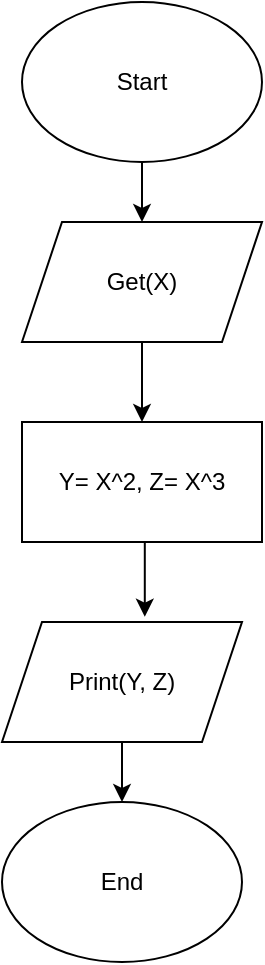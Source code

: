 <mxfile version="20.8.3" type="github">
  <diagram id="C5RBs43oDa-KdzZeNtuy" name="Page-1">
    <mxGraphModel dx="1468" dy="886" grid="1" gridSize="10" guides="1" tooltips="1" connect="1" arrows="1" fold="1" page="1" pageScale="1" pageWidth="827" pageHeight="1169" math="0" shadow="0">
      <root>
        <mxCell id="WIyWlLk6GJQsqaUBKTNV-0" />
        <mxCell id="WIyWlLk6GJQsqaUBKTNV-1" parent="WIyWlLk6GJQsqaUBKTNV-0" />
        <mxCell id="QRael6e0zkr8BAUNSCIY-5" style="edgeStyle=orthogonalEdgeStyle;rounded=0;orthogonalLoop=1;jettySize=auto;html=1;exitX=0.5;exitY=1;exitDx=0;exitDy=0;entryX=0.5;entryY=0;entryDx=0;entryDy=0;" edge="1" parent="WIyWlLk6GJQsqaUBKTNV-1" source="QRael6e0zkr8BAUNSCIY-0" target="QRael6e0zkr8BAUNSCIY-1">
          <mxGeometry relative="1" as="geometry" />
        </mxCell>
        <mxCell id="QRael6e0zkr8BAUNSCIY-0" value="Start" style="ellipse;whiteSpace=wrap;html=1;" vertex="1" parent="WIyWlLk6GJQsqaUBKTNV-1">
          <mxGeometry x="120" y="40" width="120" height="80" as="geometry" />
        </mxCell>
        <mxCell id="QRael6e0zkr8BAUNSCIY-6" style="edgeStyle=orthogonalEdgeStyle;rounded=0;orthogonalLoop=1;jettySize=auto;html=1;exitX=0.5;exitY=1;exitDx=0;exitDy=0;entryX=0.5;entryY=0;entryDx=0;entryDy=0;" edge="1" parent="WIyWlLk6GJQsqaUBKTNV-1" source="QRael6e0zkr8BAUNSCIY-1" target="QRael6e0zkr8BAUNSCIY-2">
          <mxGeometry relative="1" as="geometry" />
        </mxCell>
        <mxCell id="QRael6e0zkr8BAUNSCIY-1" value="Get(X)" style="shape=parallelogram;perimeter=parallelogramPerimeter;whiteSpace=wrap;html=1;fixedSize=1;" vertex="1" parent="WIyWlLk6GJQsqaUBKTNV-1">
          <mxGeometry x="120" y="150" width="120" height="60" as="geometry" />
        </mxCell>
        <mxCell id="QRael6e0zkr8BAUNSCIY-7" style="edgeStyle=orthogonalEdgeStyle;rounded=0;orthogonalLoop=1;jettySize=auto;html=1;exitX=0.5;exitY=1;exitDx=0;exitDy=0;entryX=0.595;entryY=-0.044;entryDx=0;entryDy=0;entryPerimeter=0;" edge="1" parent="WIyWlLk6GJQsqaUBKTNV-1" source="QRael6e0zkr8BAUNSCIY-2" target="QRael6e0zkr8BAUNSCIY-3">
          <mxGeometry relative="1" as="geometry" />
        </mxCell>
        <mxCell id="QRael6e0zkr8BAUNSCIY-2" value="Y= X^2, Z= X^3" style="rounded=0;whiteSpace=wrap;html=1;" vertex="1" parent="WIyWlLk6GJQsqaUBKTNV-1">
          <mxGeometry x="120" y="250" width="120" height="60" as="geometry" />
        </mxCell>
        <mxCell id="QRael6e0zkr8BAUNSCIY-8" style="edgeStyle=orthogonalEdgeStyle;rounded=0;orthogonalLoop=1;jettySize=auto;html=1;exitX=0.5;exitY=1;exitDx=0;exitDy=0;entryX=0.5;entryY=0;entryDx=0;entryDy=0;" edge="1" parent="WIyWlLk6GJQsqaUBKTNV-1" source="QRael6e0zkr8BAUNSCIY-3" target="QRael6e0zkr8BAUNSCIY-4">
          <mxGeometry relative="1" as="geometry" />
        </mxCell>
        <mxCell id="QRael6e0zkr8BAUNSCIY-3" value="Print(Y, Z)" style="shape=parallelogram;perimeter=parallelogramPerimeter;whiteSpace=wrap;html=1;fixedSize=1;" vertex="1" parent="WIyWlLk6GJQsqaUBKTNV-1">
          <mxGeometry x="110" y="350" width="120" height="60" as="geometry" />
        </mxCell>
        <mxCell id="QRael6e0zkr8BAUNSCIY-4" value="End" style="ellipse;whiteSpace=wrap;html=1;" vertex="1" parent="WIyWlLk6GJQsqaUBKTNV-1">
          <mxGeometry x="110" y="440" width="120" height="80" as="geometry" />
        </mxCell>
      </root>
    </mxGraphModel>
  </diagram>
</mxfile>
